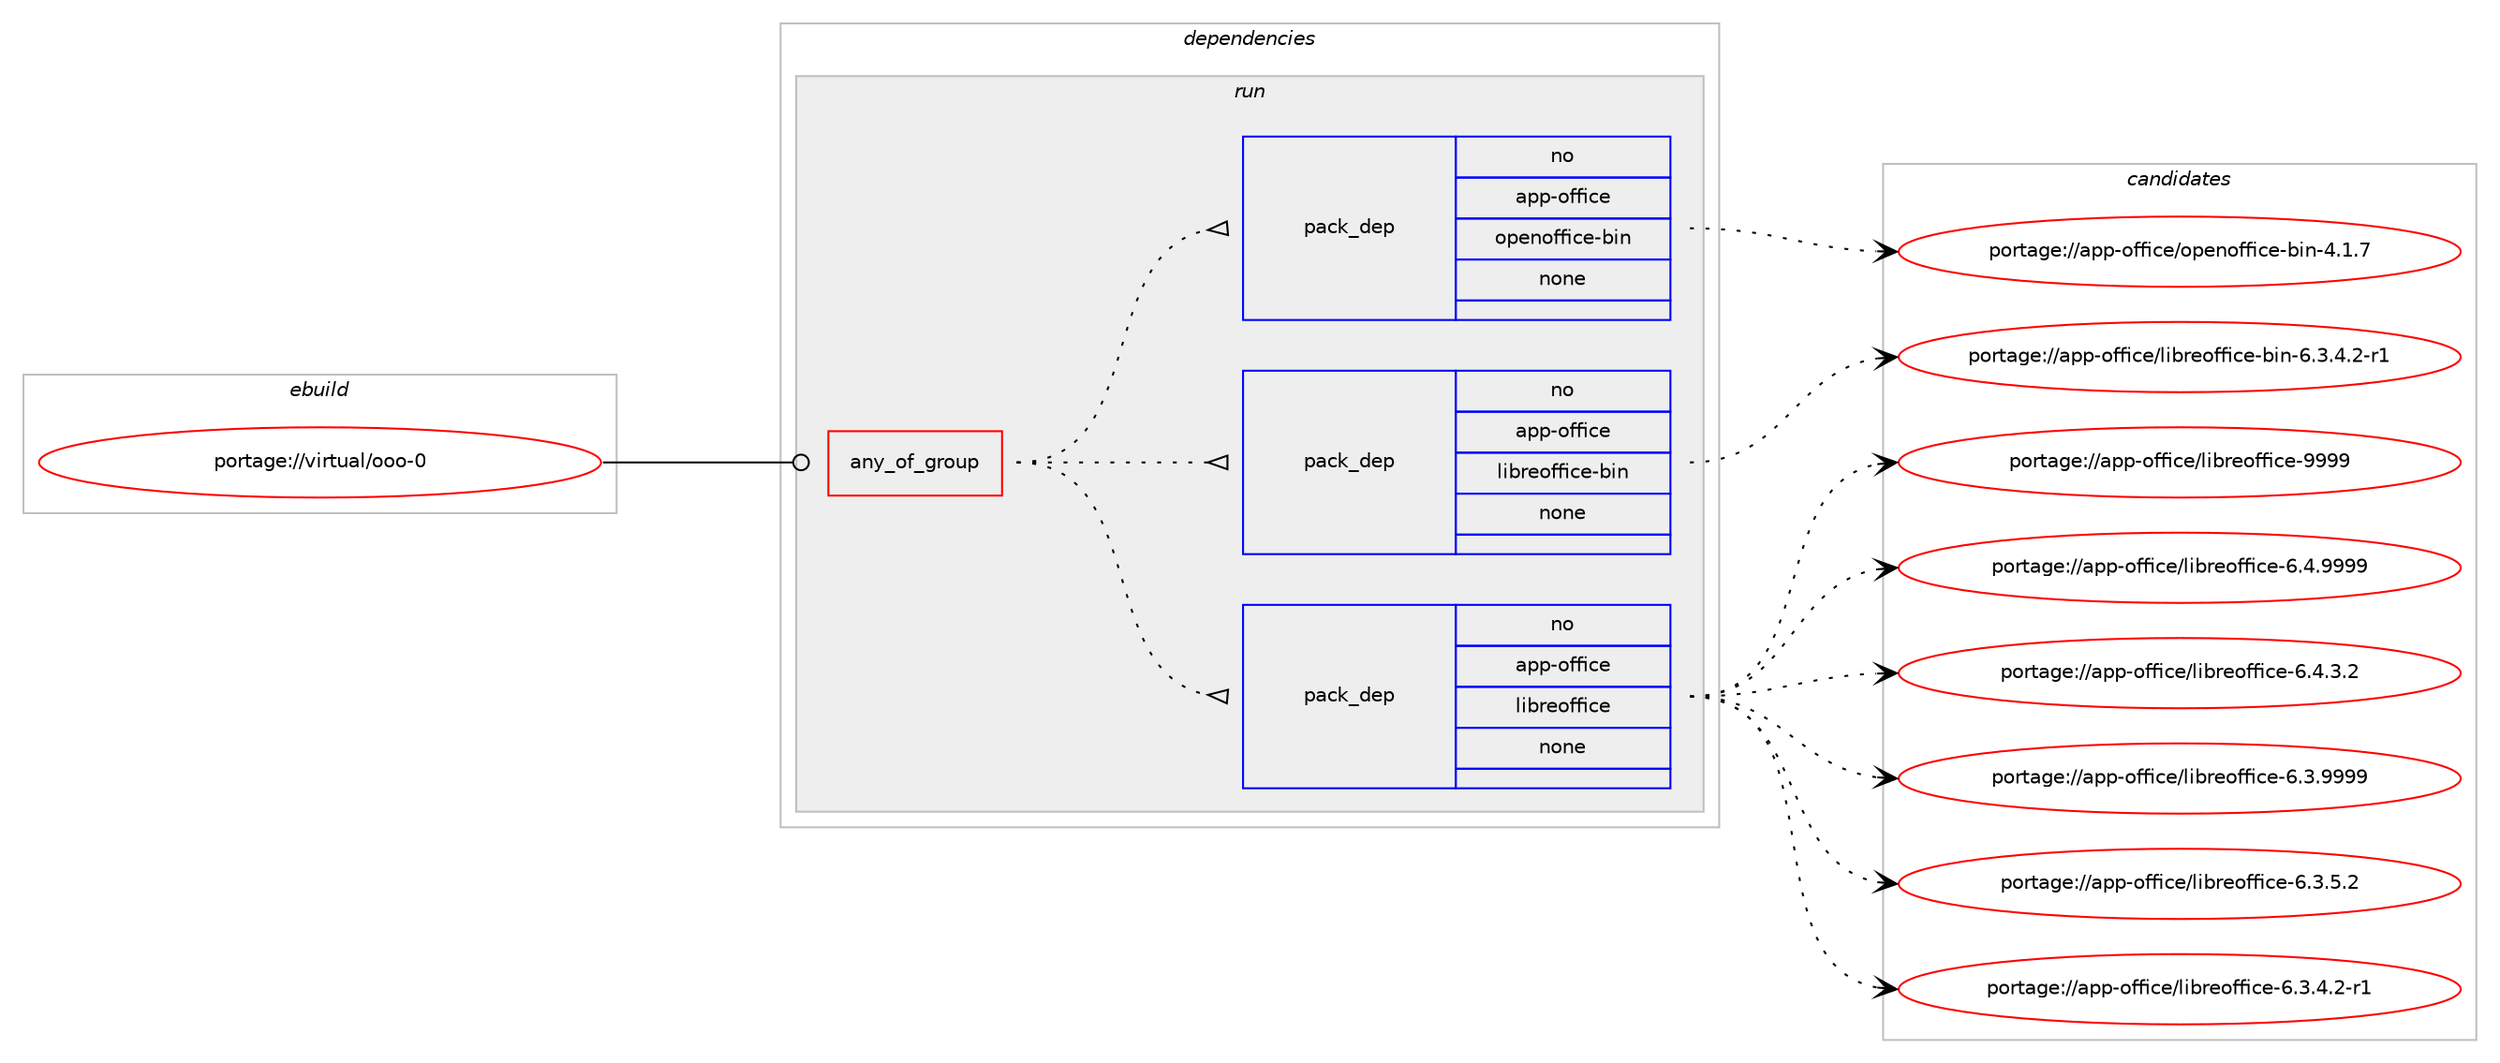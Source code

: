 digraph prolog {

# *************
# Graph options
# *************

newrank=true;
concentrate=true;
compound=true;
graph [rankdir=LR,fontname=Helvetica,fontsize=10,ranksep=1.5];#, ranksep=2.5, nodesep=0.2];
edge  [arrowhead=vee];
node  [fontname=Helvetica,fontsize=10];

# **********
# The ebuild
# **********

subgraph cluster_leftcol {
color=gray;
rank=same;
label=<<i>ebuild</i>>;
id [label="portage://virtual/ooo-0", color=red, width=4, href="../virtual/ooo-0.svg"];
}

# ****************
# The dependencies
# ****************

subgraph cluster_midcol {
color=gray;
label=<<i>dependencies</i>>;
subgraph cluster_compile {
fillcolor="#eeeeee";
style=filled;
label=<<i>compile</i>>;
}
subgraph cluster_compileandrun {
fillcolor="#eeeeee";
style=filled;
label=<<i>compile and run</i>>;
}
subgraph cluster_run {
fillcolor="#eeeeee";
style=filled;
label=<<i>run</i>>;
subgraph any62 {
dependency3471 [label=<<TABLE BORDER="0" CELLBORDER="1" CELLSPACING="0" CELLPADDING="4"><TR><TD CELLPADDING="10">any_of_group</TD></TR></TABLE>>, shape=none, color=red];subgraph pack2964 {
dependency3472 [label=<<TABLE BORDER="0" CELLBORDER="1" CELLSPACING="0" CELLPADDING="4" WIDTH="220"><TR><TD ROWSPAN="6" CELLPADDING="30">pack_dep</TD></TR><TR><TD WIDTH="110">no</TD></TR><TR><TD>app-office</TD></TR><TR><TD>libreoffice</TD></TR><TR><TD>none</TD></TR><TR><TD></TD></TR></TABLE>>, shape=none, color=blue];
}
dependency3471:e -> dependency3472:w [weight=20,style="dotted",arrowhead="oinv"];
subgraph pack2965 {
dependency3473 [label=<<TABLE BORDER="0" CELLBORDER="1" CELLSPACING="0" CELLPADDING="4" WIDTH="220"><TR><TD ROWSPAN="6" CELLPADDING="30">pack_dep</TD></TR><TR><TD WIDTH="110">no</TD></TR><TR><TD>app-office</TD></TR><TR><TD>libreoffice-bin</TD></TR><TR><TD>none</TD></TR><TR><TD></TD></TR></TABLE>>, shape=none, color=blue];
}
dependency3471:e -> dependency3473:w [weight=20,style="dotted",arrowhead="oinv"];
subgraph pack2966 {
dependency3474 [label=<<TABLE BORDER="0" CELLBORDER="1" CELLSPACING="0" CELLPADDING="4" WIDTH="220"><TR><TD ROWSPAN="6" CELLPADDING="30">pack_dep</TD></TR><TR><TD WIDTH="110">no</TD></TR><TR><TD>app-office</TD></TR><TR><TD>openoffice-bin</TD></TR><TR><TD>none</TD></TR><TR><TD></TD></TR></TABLE>>, shape=none, color=blue];
}
dependency3471:e -> dependency3474:w [weight=20,style="dotted",arrowhead="oinv"];
}
id:e -> dependency3471:w [weight=20,style="solid",arrowhead="odot"];
}
}

# **************
# The candidates
# **************

subgraph cluster_choices {
rank=same;
color=gray;
label=<<i>candidates</i>>;

subgraph choice2964 {
color=black;
nodesep=1;
choice9711211245111102102105991014710810598114101111102102105991014557575757 [label="portage://app-office/libreoffice-9999", color=red, width=4,href="../app-office/libreoffice-9999.svg"];
choice971121124511110210210599101471081059811410111110210210599101455446524657575757 [label="portage://app-office/libreoffice-6.4.9999", color=red, width=4,href="../app-office/libreoffice-6.4.9999.svg"];
choice9711211245111102102105991014710810598114101111102102105991014554465246514650 [label="portage://app-office/libreoffice-6.4.3.2", color=red, width=4,href="../app-office/libreoffice-6.4.3.2.svg"];
choice971121124511110210210599101471081059811410111110210210599101455446514657575757 [label="portage://app-office/libreoffice-6.3.9999", color=red, width=4,href="../app-office/libreoffice-6.3.9999.svg"];
choice9711211245111102102105991014710810598114101111102102105991014554465146534650 [label="portage://app-office/libreoffice-6.3.5.2", color=red, width=4,href="../app-office/libreoffice-6.3.5.2.svg"];
choice97112112451111021021059910147108105981141011111021021059910145544651465246504511449 [label="portage://app-office/libreoffice-6.3.4.2-r1", color=red, width=4,href="../app-office/libreoffice-6.3.4.2-r1.svg"];
dependency3472:e -> choice9711211245111102102105991014710810598114101111102102105991014557575757:w [style=dotted,weight="100"];
dependency3472:e -> choice971121124511110210210599101471081059811410111110210210599101455446524657575757:w [style=dotted,weight="100"];
dependency3472:e -> choice9711211245111102102105991014710810598114101111102102105991014554465246514650:w [style=dotted,weight="100"];
dependency3472:e -> choice971121124511110210210599101471081059811410111110210210599101455446514657575757:w [style=dotted,weight="100"];
dependency3472:e -> choice9711211245111102102105991014710810598114101111102102105991014554465146534650:w [style=dotted,weight="100"];
dependency3472:e -> choice97112112451111021021059910147108105981141011111021021059910145544651465246504511449:w [style=dotted,weight="100"];
}
subgraph choice2965 {
color=black;
nodesep=1;
choice971121124511110210210599101471081059811410111110210210599101459810511045544651465246504511449 [label="portage://app-office/libreoffice-bin-6.3.4.2-r1", color=red, width=4,href="../app-office/libreoffice-bin-6.3.4.2-r1.svg"];
dependency3473:e -> choice971121124511110210210599101471081059811410111110210210599101459810511045544651465246504511449:w [style=dotted,weight="100"];
}
subgraph choice2966 {
color=black;
nodesep=1;
choice97112112451111021021059910147111112101110111102102105991014598105110455246494655 [label="portage://app-office/openoffice-bin-4.1.7", color=red, width=4,href="../app-office/openoffice-bin-4.1.7.svg"];
dependency3474:e -> choice97112112451111021021059910147111112101110111102102105991014598105110455246494655:w [style=dotted,weight="100"];
}
}

}
